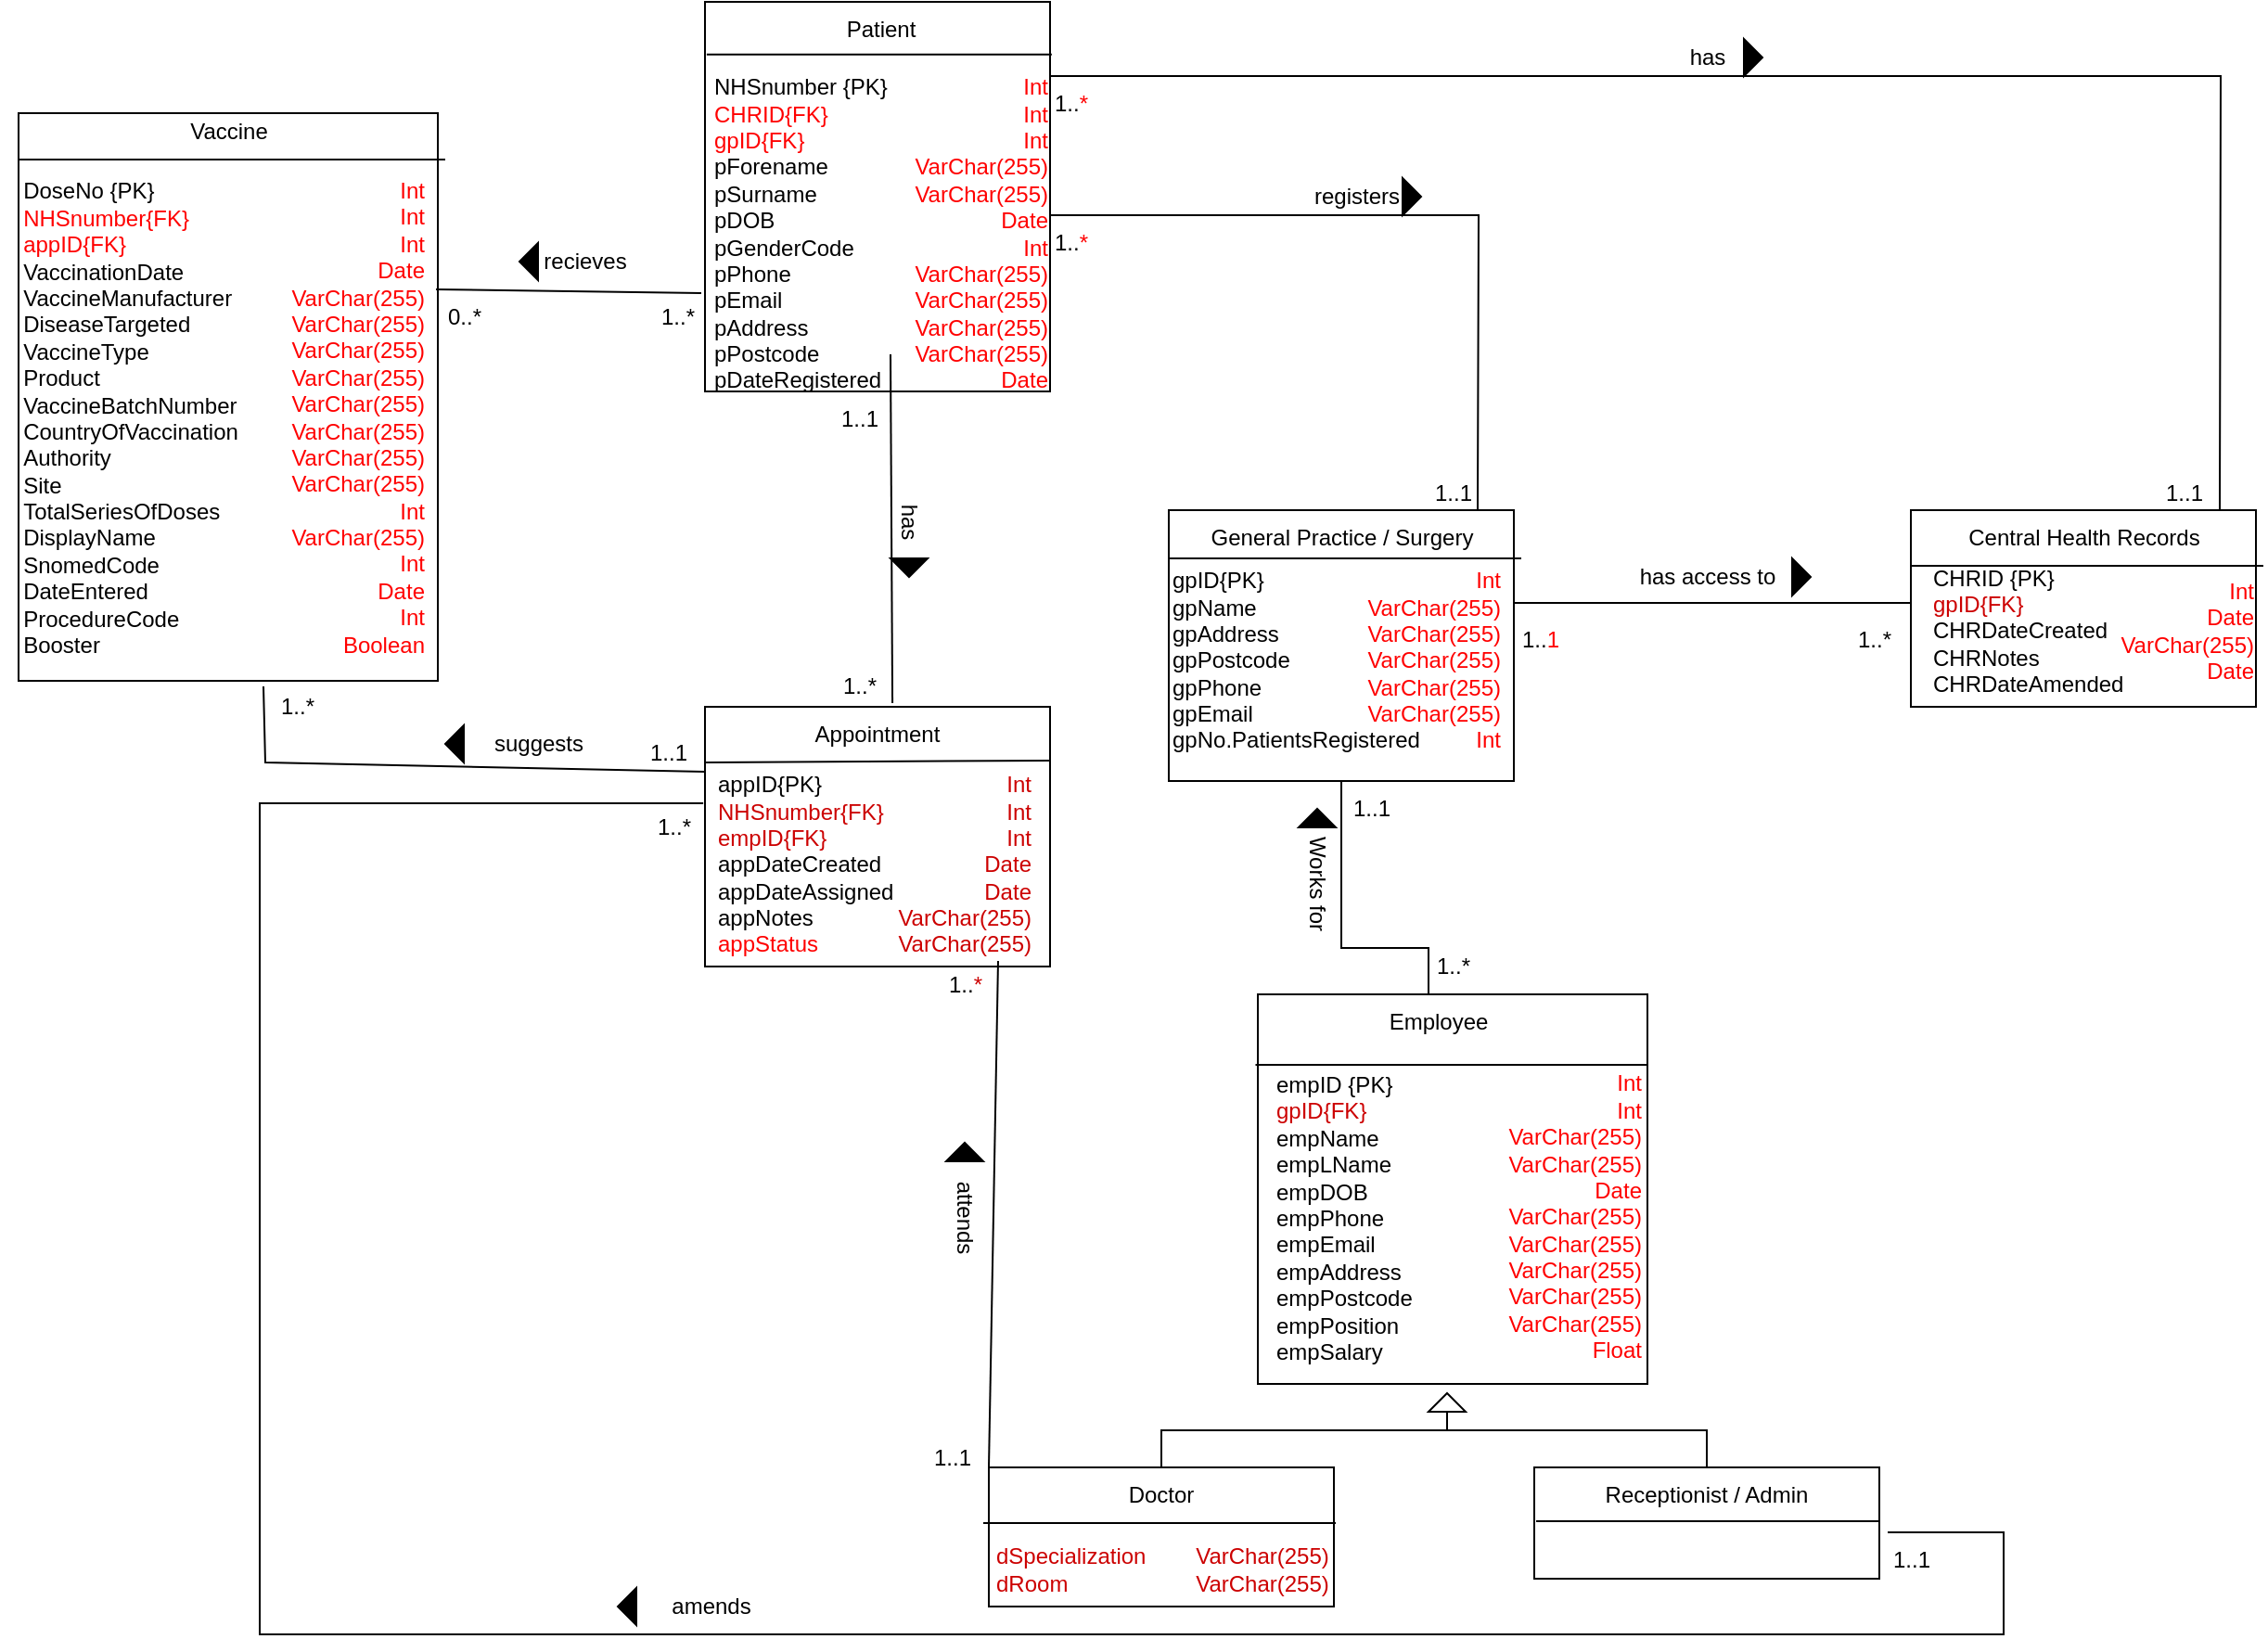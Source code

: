 <mxfile version="20.8.20" type="github">
  <diagram name="Page-1" id="qYfQutPJ-sFfz8ikCnP6">
    <mxGraphModel dx="2261" dy="746" grid="1" gridSize="10" guides="1" tooltips="1" connect="1" arrows="1" fold="1" page="1" pageScale="1" pageWidth="827" pageHeight="1169" math="0" shadow="0">
      <root>
        <mxCell id="0" />
        <mxCell id="1" parent="0" />
        <mxCell id="fiyiwOHagAMcbI06cj-v-1" value="" style="rounded=0;whiteSpace=wrap;html=1;" vertex="1" parent="1">
          <mxGeometry x="390" y="324" width="186" height="146" as="geometry" />
        </mxCell>
        <mxCell id="fiyiwOHagAMcbI06cj-v-2" value="" style="endArrow=none;html=1;rounded=0;" edge="1" parent="1">
          <mxGeometry width="50" height="50" relative="1" as="geometry">
            <mxPoint x="390" y="350" as="sourcePoint" />
            <mxPoint x="580" y="350" as="targetPoint" />
          </mxGeometry>
        </mxCell>
        <mxCell id="fiyiwOHagAMcbI06cj-v-3" value="General Practice / Surgery" style="text;html=1;strokeColor=none;fillColor=none;align=center;verticalAlign=middle;whiteSpace=wrap;rounded=0;" vertex="1" parent="1">
          <mxGeometry x="409.5" y="324" width="147" height="30" as="geometry" />
        </mxCell>
        <mxCell id="fiyiwOHagAMcbI06cj-v-4" value="" style="rounded=0;whiteSpace=wrap;html=1;" vertex="1" parent="1">
          <mxGeometry x="790" y="324" width="186" height="106" as="geometry" />
        </mxCell>
        <mxCell id="fiyiwOHagAMcbI06cj-v-5" value="" style="endArrow=none;html=1;rounded=0;" edge="1" parent="1">
          <mxGeometry width="50" height="50" relative="1" as="geometry">
            <mxPoint x="790" y="354" as="sourcePoint" />
            <mxPoint x="980" y="354" as="targetPoint" />
          </mxGeometry>
        </mxCell>
        <mxCell id="fiyiwOHagAMcbI06cj-v-6" value="Central Health Records" style="text;html=1;strokeColor=none;fillColor=none;align=center;verticalAlign=middle;whiteSpace=wrap;rounded=0;" vertex="1" parent="1">
          <mxGeometry x="809.5" y="324" width="147" height="30" as="geometry" />
        </mxCell>
        <mxCell id="fiyiwOHagAMcbI06cj-v-7" value="" style="rounded=0;whiteSpace=wrap;html=1;" vertex="1" parent="1">
          <mxGeometry x="140" y="50" width="186" height="210" as="geometry" />
        </mxCell>
        <mxCell id="fiyiwOHagAMcbI06cj-v-8" value="" style="endArrow=none;html=1;rounded=0;entryX=1.005;entryY=0.135;entryDx=0;entryDy=0;entryPerimeter=0;exitX=0.005;exitY=0.135;exitDx=0;exitDy=0;exitPerimeter=0;" edge="1" parent="1" source="fiyiwOHagAMcbI06cj-v-7" target="fiyiwOHagAMcbI06cj-v-7">
          <mxGeometry width="50" height="50" relative="1" as="geometry">
            <mxPoint x="140" y="180" as="sourcePoint" />
            <mxPoint x="190" y="130" as="targetPoint" />
          </mxGeometry>
        </mxCell>
        <mxCell id="fiyiwOHagAMcbI06cj-v-9" value="Patient" style="text;html=1;strokeColor=none;fillColor=none;align=center;verticalAlign=middle;whiteSpace=wrap;rounded=0;" vertex="1" parent="1">
          <mxGeometry x="175" y="50" width="120" height="30" as="geometry" />
        </mxCell>
        <mxCell id="fiyiwOHagAMcbI06cj-v-10" value="" style="rounded=0;whiteSpace=wrap;html=1;" vertex="1" parent="1">
          <mxGeometry x="293" y="840" width="186" height="75" as="geometry" />
        </mxCell>
        <mxCell id="fiyiwOHagAMcbI06cj-v-11" value="" style="endArrow=none;html=1;rounded=0;" edge="1" parent="1">
          <mxGeometry width="50" height="50" relative="1" as="geometry">
            <mxPoint x="290" y="870" as="sourcePoint" />
            <mxPoint x="480" y="870" as="targetPoint" />
          </mxGeometry>
        </mxCell>
        <mxCell id="fiyiwOHagAMcbI06cj-v-12" value="Doctor" style="text;html=1;strokeColor=none;fillColor=none;align=center;verticalAlign=middle;whiteSpace=wrap;rounded=0;" vertex="1" parent="1">
          <mxGeometry x="326" y="840" width="120" height="30" as="geometry" />
        </mxCell>
        <mxCell id="fiyiwOHagAMcbI06cj-v-13" value="" style="rounded=0;whiteSpace=wrap;html=1;" vertex="1" parent="1">
          <mxGeometry x="587" y="840" width="186" height="60" as="geometry" />
        </mxCell>
        <mxCell id="fiyiwOHagAMcbI06cj-v-14" value="" style="endArrow=none;html=1;rounded=0;" edge="1" parent="1">
          <mxGeometry width="50" height="50" relative="1" as="geometry">
            <mxPoint x="588" y="869" as="sourcePoint" />
            <mxPoint x="773" y="869" as="targetPoint" />
          </mxGeometry>
        </mxCell>
        <mxCell id="fiyiwOHagAMcbI06cj-v-15" value="Receptionist / Admin" style="text;html=1;strokeColor=none;fillColor=none;align=center;verticalAlign=middle;whiteSpace=wrap;rounded=0;" vertex="1" parent="1">
          <mxGeometry x="620" y="840" width="120" height="30" as="geometry" />
        </mxCell>
        <mxCell id="fiyiwOHagAMcbI06cj-v-16" value="" style="rounded=0;whiteSpace=wrap;html=1;" vertex="1" parent="1">
          <mxGeometry x="140" y="430" width="186" height="140" as="geometry" />
        </mxCell>
        <mxCell id="fiyiwOHagAMcbI06cj-v-17" value="" style="endArrow=none;html=1;rounded=0;entryX=1;entryY=0.207;entryDx=0;entryDy=0;entryPerimeter=0;" edge="1" parent="1" target="fiyiwOHagAMcbI06cj-v-16">
          <mxGeometry width="50" height="50" relative="1" as="geometry">
            <mxPoint x="140" y="460" as="sourcePoint" />
            <mxPoint x="190" y="410" as="targetPoint" />
          </mxGeometry>
        </mxCell>
        <mxCell id="fiyiwOHagAMcbI06cj-v-18" value="Appointment" style="text;html=1;strokeColor=none;fillColor=none;align=center;verticalAlign=middle;whiteSpace=wrap;rounded=0;" vertex="1" parent="1">
          <mxGeometry x="173" y="430" width="120" height="30" as="geometry" />
        </mxCell>
        <mxCell id="fiyiwOHagAMcbI06cj-v-19" value="" style="endArrow=none;html=1;rounded=0;endFill=0;" edge="1" parent="1">
          <mxGeometry width="50" height="50" relative="1" as="geometry">
            <mxPoint x="576" y="374" as="sourcePoint" />
            <mxPoint x="790" y="374" as="targetPoint" />
          </mxGeometry>
        </mxCell>
        <mxCell id="fiyiwOHagAMcbI06cj-v-20" value="has access to" style="text;html=1;align=center;verticalAlign=middle;resizable=0;points=[];autosize=1;strokeColor=none;fillColor=none;" vertex="1" parent="1">
          <mxGeometry x="630" y="345" width="100" height="30" as="geometry" />
        </mxCell>
        <mxCell id="fiyiwOHagAMcbI06cj-v-21" value="1..&lt;font color=&quot;#FF0000&quot;&gt;1&lt;/font&gt;" style="text;html=1;align=center;verticalAlign=middle;resizable=0;points=[];autosize=1;strokeColor=none;fillColor=none;" vertex="1" parent="1">
          <mxGeometry x="570" y="379" width="40" height="30" as="geometry" />
        </mxCell>
        <mxCell id="fiyiwOHagAMcbI06cj-v-22" value="1..*" style="text;html=1;align=center;verticalAlign=middle;resizable=0;points=[];autosize=1;strokeColor=none;fillColor=none;" vertex="1" parent="1">
          <mxGeometry x="750" y="379" width="40" height="30" as="geometry" />
        </mxCell>
        <mxCell id="fiyiwOHagAMcbI06cj-v-23" value="" style="endArrow=none;html=1;rounded=0;entryX=0.567;entryY=-0.067;entryDx=0;entryDy=0;entryPerimeter=0;endFill=0;" edge="1" parent="1" target="fiyiwOHagAMcbI06cj-v-18">
          <mxGeometry width="50" height="50" relative="1" as="geometry">
            <mxPoint x="240" y="240" as="sourcePoint" />
            <mxPoint x="290" y="190" as="targetPoint" />
          </mxGeometry>
        </mxCell>
        <mxCell id="fiyiwOHagAMcbI06cj-v-24" value="1..*" style="text;html=1;align=center;verticalAlign=middle;resizable=0;points=[];autosize=1;strokeColor=none;fillColor=none;" vertex="1" parent="1">
          <mxGeometry x="203" y="404" width="40" height="30" as="geometry" />
        </mxCell>
        <mxCell id="fiyiwOHagAMcbI06cj-v-27" value="Works for" style="text;html=1;align=center;verticalAlign=middle;resizable=0;points=[];autosize=1;strokeColor=none;fillColor=none;rotation=90;" vertex="1" parent="1">
          <mxGeometry x="430" y="510" width="80" height="30" as="geometry" />
        </mxCell>
        <mxCell id="fiyiwOHagAMcbI06cj-v-32" value="1..1" style="text;html=1;align=center;verticalAlign=middle;resizable=0;points=[];autosize=1;strokeColor=none;fillColor=none;" vertex="1" parent="1">
          <mxGeometry x="479" y="470" width="40" height="30" as="geometry" />
        </mxCell>
        <mxCell id="fiyiwOHagAMcbI06cj-v-35" value="" style="endArrow=none;html=1;rounded=0;entryX=-0.005;entryY=0.371;entryDx=0;entryDy=0;endFill=0;exitX=0.2;exitY=0;exitDx=0;exitDy=0;exitPerimeter=0;entryPerimeter=0;" edge="1" parent="1" source="fiyiwOHagAMcbI06cj-v-37" target="fiyiwOHagAMcbI06cj-v-16">
          <mxGeometry width="50" height="50" relative="1" as="geometry">
            <mxPoint x="769" y="827" as="sourcePoint" />
            <mxPoint x="819" y="777" as="targetPoint" />
            <Array as="points">
              <mxPoint x="840" y="875" />
              <mxPoint x="840" y="930" />
              <mxPoint x="-100" y="930" />
              <mxPoint x="-100" y="482" />
            </Array>
          </mxGeometry>
        </mxCell>
        <mxCell id="fiyiwOHagAMcbI06cj-v-36" value="1..*" style="text;html=1;align=center;verticalAlign=middle;resizable=0;points=[];autosize=1;strokeColor=none;fillColor=none;" vertex="1" parent="1">
          <mxGeometry x="103" y="480" width="40" height="30" as="geometry" />
        </mxCell>
        <mxCell id="fiyiwOHagAMcbI06cj-v-37" value="1..1" style="text;html=1;align=center;verticalAlign=middle;resizable=0;points=[];autosize=1;strokeColor=none;fillColor=none;" vertex="1" parent="1">
          <mxGeometry x="769.5" y="875" width="40" height="30" as="geometry" />
        </mxCell>
        <mxCell id="fiyiwOHagAMcbI06cj-v-38" value="amends" style="text;html=1;align=center;verticalAlign=middle;resizable=0;points=[];autosize=1;strokeColor=none;fillColor=none;" vertex="1" parent="1">
          <mxGeometry x="108" y="900" width="70" height="30" as="geometry" />
        </mxCell>
        <mxCell id="fiyiwOHagAMcbI06cj-v-39" value="" style="endArrow=none;html=1;rounded=0;exitX=0;exitY=0;exitDx=0;exitDy=0;entryX=0.95;entryY=0.067;entryDx=0;entryDy=0;entryPerimeter=0;endFill=0;" edge="1" parent="1" source="fiyiwOHagAMcbI06cj-v-10" target="fiyiwOHagAMcbI06cj-v-41">
          <mxGeometry width="50" height="50" relative="1" as="geometry">
            <mxPoint x="310" y="630" as="sourcePoint" />
            <mxPoint x="360" y="580" as="targetPoint" />
          </mxGeometry>
        </mxCell>
        <mxCell id="fiyiwOHagAMcbI06cj-v-40" value="attends" style="text;html=1;align=center;verticalAlign=middle;resizable=0;points=[];autosize=1;strokeColor=none;fillColor=none;rotation=90;" vertex="1" parent="1">
          <mxGeometry x="250" y="690" width="60" height="30" as="geometry" />
        </mxCell>
        <mxCell id="fiyiwOHagAMcbI06cj-v-41" value="1..&lt;font color=&quot;#CC0000&quot;&gt;*&lt;/font&gt;" style="text;html=1;align=center;verticalAlign=middle;resizable=0;points=[];autosize=1;strokeColor=none;fillColor=none;" vertex="1" parent="1">
          <mxGeometry x="260" y="565" width="40" height="30" as="geometry" />
        </mxCell>
        <mxCell id="fiyiwOHagAMcbI06cj-v-42" value="1..1" style="text;html=1;align=center;verticalAlign=middle;resizable=0;points=[];autosize=1;strokeColor=none;fillColor=none;" vertex="1" parent="1">
          <mxGeometry x="253" y="820" width="40" height="30" as="geometry" />
        </mxCell>
        <mxCell id="fiyiwOHagAMcbI06cj-v-43" value="" style="triangle;whiteSpace=wrap;html=1;rotation=-90;fillColor=#000000;" vertex="1" parent="1">
          <mxGeometry x="275" y="660" width="10" height="20" as="geometry" />
        </mxCell>
        <mxCell id="fiyiwOHagAMcbI06cj-v-44" value="" style="triangle;whiteSpace=wrap;html=1;rotation=-180;fillColor=#000000;" vertex="1" parent="1">
          <mxGeometry x="93" y="905" width="10" height="20" as="geometry" />
        </mxCell>
        <mxCell id="fiyiwOHagAMcbI06cj-v-45" value="" style="triangle;whiteSpace=wrap;html=1;rotation=-90;fillColor=#000000;" vertex="1" parent="1">
          <mxGeometry x="465" y="480" width="10" height="20" as="geometry" />
        </mxCell>
        <mxCell id="fiyiwOHagAMcbI06cj-v-47" value="" style="triangle;whiteSpace=wrap;html=1;rotation=0;fillColor=#000000;" vertex="1" parent="1">
          <mxGeometry x="726" y="350" width="10" height="20" as="geometry" />
        </mxCell>
        <mxCell id="fiyiwOHagAMcbI06cj-v-48" value="1..&lt;font color=&quot;#FF0000&quot;&gt;*&lt;/font&gt;" style="text;html=1;align=center;verticalAlign=middle;resizable=0;points=[];autosize=1;strokeColor=none;fillColor=none;" vertex="1" parent="1">
          <mxGeometry x="316.5" y="90" width="40" height="30" as="geometry" />
        </mxCell>
        <mxCell id="fiyiwOHagAMcbI06cj-v-49" value="1..1" style="text;html=1;align=center;verticalAlign=middle;resizable=0;points=[];autosize=1;strokeColor=none;fillColor=none;" vertex="1" parent="1">
          <mxGeometry x="916.5" y="300" width="40" height="30" as="geometry" />
        </mxCell>
        <mxCell id="fiyiwOHagAMcbI06cj-v-50" value="&lt;div&gt;NHSnumber {PK}&lt;/div&gt;&lt;div&gt;&lt;font color=&quot;#FF0000&quot;&gt;CHRID{FK}&lt;/font&gt;&lt;/div&gt;&lt;div&gt;&lt;font color=&quot;#FF0000&quot;&gt;gpID{FK}&lt;/font&gt;&lt;br&gt;&lt;/div&gt;&lt;div&gt;pForename&lt;/div&gt;&lt;div&gt;pSurname&lt;/div&gt;&lt;div&gt;pDOB&lt;br&gt;&lt;/div&gt;&lt;div&gt;pGenderCode&lt;br style=&quot;border-color: var(--border-color);&quot;&gt;&lt;/div&gt;&lt;div&gt;pPhone&lt;br&gt;pEmail&lt;br&gt;pAddress&lt;/div&gt;&lt;div&gt;pPostcode&lt;/div&gt;&lt;div&gt;pDateRegistered&lt;br&gt;&lt;/div&gt;" style="text;html=1;strokeColor=none;fillColor=none;align=left;verticalAlign=middle;whiteSpace=wrap;rounded=0;" vertex="1" parent="1">
          <mxGeometry x="143" y="140" width="100" height="70" as="geometry" />
        </mxCell>
        <mxCell id="fiyiwOHagAMcbI06cj-v-51" value="&lt;div&gt;CHRID {PK}&lt;/div&gt;&lt;div&gt;&lt;font color=&quot;#CC0000&quot;&gt;gpID{FK}&lt;/font&gt;&lt;br&gt;&lt;/div&gt;&lt;div&gt;CHRDateCreated&lt;/div&gt;CHRNotes&lt;br&gt;CHRDateAmended" style="text;html=1;align=left;verticalAlign=middle;resizable=0;points=[];autosize=1;strokeColor=none;fillColor=none;" vertex="1" parent="1">
          <mxGeometry x="800" y="344" width="130" height="90" as="geometry" />
        </mxCell>
        <mxCell id="fiyiwOHagAMcbI06cj-v-54" value="&lt;div align=&quot;left&quot;&gt;appID{PK}&lt;/div&gt;&lt;div align=&quot;left&quot;&gt;&lt;font color=&quot;#CC0000&quot;&gt;NHSnumber{FK}&lt;br&gt;&lt;/font&gt;&lt;/div&gt;&lt;div align=&quot;left&quot;&gt;&lt;font color=&quot;#CC0000&quot;&gt;empID{FK}&lt;/font&gt;&lt;br&gt;&lt;/div&gt;&lt;div align=&quot;left&quot;&gt;appDateCreated&lt;br&gt;appDateAssigned&lt;/div&gt;&lt;div align=&quot;left&quot;&gt;appNotes&lt;/div&gt;&lt;div align=&quot;left&quot;&gt;&lt;font color=&quot;#FF0000&quot;&gt;appStatus&lt;/font&gt;&lt;br&gt;&lt;/div&gt;" style="text;html=1;align=left;verticalAlign=middle;resizable=0;points=[];autosize=1;strokeColor=none;fillColor=none;" vertex="1" parent="1">
          <mxGeometry x="145" y="460" width="120" height="110" as="geometry" />
        </mxCell>
        <mxCell id="fiyiwOHagAMcbI06cj-v-55" value="&lt;div&gt;gpID{PK}&lt;/div&gt;&lt;div&gt;gpName&lt;/div&gt;&lt;div&gt;gpAddress&lt;/div&gt;&lt;div&gt;gpPostcode&lt;/div&gt;&lt;div&gt;gpPhone&lt;/div&gt;&lt;div&gt;gpEmail&lt;/div&gt;&lt;div&gt;gpNo.PatientsRegistered&lt;br&gt;&lt;/div&gt;" style="text;html=1;align=left;verticalAlign=middle;resizable=0;points=[];autosize=1;strokeColor=none;fillColor=none;" vertex="1" parent="1">
          <mxGeometry x="390" y="350" width="160" height="110" as="geometry" />
        </mxCell>
        <mxCell id="fiyiwOHagAMcbI06cj-v-56" value="1..1" style="text;html=1;align=center;verticalAlign=middle;resizable=0;points=[];autosize=1;strokeColor=none;fillColor=none;" vertex="1" parent="1">
          <mxGeometry x="203" y="260" width="40" height="30" as="geometry" />
        </mxCell>
        <mxCell id="fiyiwOHagAMcbI06cj-v-57" value="has" style="text;html=1;align=center;verticalAlign=middle;resizable=0;points=[];autosize=1;strokeColor=none;fillColor=none;rotation=90;" vertex="1" parent="1">
          <mxGeometry x="230" y="315" width="40" height="30" as="geometry" />
        </mxCell>
        <mxCell id="fiyiwOHagAMcbI06cj-v-58" value="&lt;br&gt;" style="text;html=1;align=center;verticalAlign=middle;resizable=0;points=[];autosize=1;strokeColor=none;fillColor=none;" vertex="1" parent="1">
          <mxGeometry x="163" y="250" width="20" height="30" as="geometry" />
        </mxCell>
        <mxCell id="fiyiwOHagAMcbI06cj-v-59" value="" style="triangle;whiteSpace=wrap;html=1;rotation=90;fillColor=#000000;" vertex="1" parent="1">
          <mxGeometry x="245" y="345" width="10" height="20" as="geometry" />
        </mxCell>
        <mxCell id="fiyiwOHagAMcbI06cj-v-60" value="registers" style="text;html=1;align=center;verticalAlign=middle;resizable=0;points=[];autosize=1;strokeColor=none;fillColor=none;" vertex="1" parent="1">
          <mxGeometry x="456" y="140" width="70" height="30" as="geometry" />
        </mxCell>
        <mxCell id="fiyiwOHagAMcbI06cj-v-61" value="" style="triangle;whiteSpace=wrap;html=1;rotation=0;fillColor=#000000;" vertex="1" parent="1">
          <mxGeometry x="516" y="145" width="10" height="20" as="geometry" />
        </mxCell>
        <mxCell id="fiyiwOHagAMcbI06cj-v-62" value="1..&lt;font color=&quot;#FF0000&quot;&gt;*&lt;/font&gt;" style="text;html=1;align=center;verticalAlign=middle;resizable=0;points=[];autosize=1;strokeColor=none;fillColor=none;" vertex="1" parent="1">
          <mxGeometry x="316.5" y="165" width="40" height="30" as="geometry" />
        </mxCell>
        <mxCell id="fiyiwOHagAMcbI06cj-v-63" value="1..1" style="text;html=1;align=center;verticalAlign=middle;resizable=0;points=[];autosize=1;strokeColor=none;fillColor=none;" vertex="1" parent="1">
          <mxGeometry x="523" y="300" width="40" height="30" as="geometry" />
        </mxCell>
        <mxCell id="fiyiwOHagAMcbI06cj-v-64" value="" style="endArrow=none;html=1;rounded=0;entryX=1;entryY=0;entryDx=0;entryDy=0;" edge="1" parent="1" target="fiyiwOHagAMcbI06cj-v-3">
          <mxGeometry width="50" height="50" relative="1" as="geometry">
            <mxPoint x="326" y="165" as="sourcePoint" />
            <mxPoint x="376" y="115" as="targetPoint" />
            <Array as="points">
              <mxPoint x="557" y="165" />
            </Array>
          </mxGeometry>
        </mxCell>
        <mxCell id="fiyiwOHagAMcbI06cj-v-65" value="" style="endArrow=none;html=1;rounded=0;entryX=1;entryY=0;entryDx=0;entryDy=0;" edge="1" parent="1" target="fiyiwOHagAMcbI06cj-v-6">
          <mxGeometry width="50" height="50" relative="1" as="geometry">
            <mxPoint x="326" y="90" as="sourcePoint" />
            <mxPoint x="376" y="50" as="targetPoint" />
            <Array as="points">
              <mxPoint x="957" y="90" />
            </Array>
          </mxGeometry>
        </mxCell>
        <mxCell id="fiyiwOHagAMcbI06cj-v-66" value="has" style="text;html=1;align=center;verticalAlign=middle;resizable=0;points=[];autosize=1;strokeColor=none;fillColor=none;" vertex="1" parent="1">
          <mxGeometry x="660" y="65" width="40" height="30" as="geometry" />
        </mxCell>
        <mxCell id="fiyiwOHagAMcbI06cj-v-67" value="" style="triangle;whiteSpace=wrap;html=1;rotation=0;fillColor=#000000;" vertex="1" parent="1">
          <mxGeometry x="700" y="70" width="10" height="20" as="geometry" />
        </mxCell>
        <mxCell id="fiyiwOHagAMcbI06cj-v-68" value="" style="rounded=0;whiteSpace=wrap;html=1;" vertex="1" parent="1">
          <mxGeometry x="-230" y="110" width="226" height="306" as="geometry" />
        </mxCell>
        <mxCell id="fiyiwOHagAMcbI06cj-v-69" value="" style="endArrow=none;html=1;rounded=0;" edge="1" parent="1">
          <mxGeometry width="50" height="50" relative="1" as="geometry">
            <mxPoint x="-230" y="135" as="sourcePoint" />
            <mxPoint y="135" as="targetPoint" />
          </mxGeometry>
        </mxCell>
        <mxCell id="fiyiwOHagAMcbI06cj-v-70" value="Vaccine" style="text;html=1;strokeColor=none;fillColor=none;align=center;verticalAlign=middle;whiteSpace=wrap;rounded=0;" vertex="1" parent="1">
          <mxGeometry x="-190.5" y="105" width="147" height="30" as="geometry" />
        </mxCell>
        <mxCell id="fiyiwOHagAMcbI06cj-v-71" value="&lt;div&gt;&lt;span style=&quot;background-color: initial;&quot;&gt;&lt;br&gt;&lt;/span&gt;&lt;/div&gt;&lt;div align=&quot;left&quot;&gt;&lt;span style=&quot;background-color: initial;&quot;&gt;&lt;br&gt;&lt;/span&gt;&lt;/div&gt;&lt;div align=&quot;left&quot;&gt;&lt;span style=&quot;background-color: initial;&quot;&gt;DoseNo {PK}&amp;nbsp;&amp;nbsp;&amp;nbsp;&amp;nbsp; &lt;br&gt;&lt;/span&gt;&lt;/div&gt;&lt;div align=&quot;left&quot;&gt;&lt;font color=&quot;#FF0000&quot;&gt;&lt;span style=&quot;background-color: initial;&quot;&gt;NHSnumber{FK}&lt;/span&gt;&lt;/font&gt;&lt;/div&gt;&lt;div align=&quot;left&quot;&gt;&lt;span style=&quot;background-color: initial;&quot;&gt;&lt;font color=&quot;#FF0000&quot;&gt;appID{FK}&lt;/font&gt;&lt;br&gt;&lt;/span&gt;&lt;/div&gt;&lt;div align=&quot;left&quot;&gt;&lt;span style=&quot;background-color: initial;&quot;&gt;VaccinationDate&lt;/span&gt;&lt;br&gt;&lt;/div&gt;&lt;div align=&quot;left&quot;&gt;&lt;span style=&quot;background-color: initial;&quot;&gt;VaccineManufacturer&lt;/span&gt;&lt;/div&gt;&lt;div align=&quot;left&quot;&gt;&lt;span style=&quot;background-color: initial;&quot;&gt;DiseaseTargeted&lt;/span&gt;&lt;/div&gt;&lt;div align=&quot;left&quot;&gt;&lt;span style=&quot;background-color: initial;&quot;&gt;VaccineType&lt;/span&gt;&lt;/div&gt;&lt;div align=&quot;left&quot;&gt;&lt;span style=&quot;background-color: initial;&quot;&gt;Product&amp;nbsp;&lt;/span&gt;&lt;/div&gt;&lt;div align=&quot;left&quot;&gt;&lt;span style=&quot;background-color: initial;&quot;&gt;VaccineBatchNumber&lt;/span&gt;&lt;/div&gt;&lt;div align=&quot;left&quot;&gt;&lt;span style=&quot;background-color: initial;&quot;&gt;CountryOfVaccination&lt;/span&gt;&lt;/div&gt;&lt;div align=&quot;left&quot;&gt;&lt;span style=&quot;background-color: initial;&quot;&gt;Authority&lt;/span&gt;&lt;/div&gt;&lt;div align=&quot;left&quot;&gt;&lt;span style=&quot;background-color: initial;&quot;&gt;Site&lt;/span&gt;&lt;/div&gt;&lt;div align=&quot;left&quot;&gt;&lt;span style=&quot;background-color: initial;&quot;&gt;TotalSeriesOfDoses&lt;/span&gt;&lt;/div&gt;&lt;div align=&quot;left&quot;&gt;&lt;span style=&quot;background-color: initial;&quot;&gt;DisplayName&lt;/span&gt;&lt;/div&gt;&lt;div align=&quot;left&quot;&gt;&lt;span style=&quot;background-color: initial;&quot;&gt;SnomedCode&lt;/span&gt;&lt;/div&gt;&lt;div align=&quot;left&quot;&gt;&lt;span style=&quot;background-color: initial;&quot;&gt;DateEntered&lt;/span&gt;&lt;/div&gt;&lt;div align=&quot;left&quot;&gt;&lt;span style=&quot;background-color: initial;&quot;&gt;ProcedureCode&lt;/span&gt;&lt;/div&gt;&lt;div align=&quot;left&quot;&gt;&lt;span style=&quot;background-color: initial;&quot;&gt;Booster&lt;/span&gt;&lt;/div&gt;" style="text;html=1;align=center;verticalAlign=middle;resizable=0;points=[];autosize=1;strokeColor=none;fillColor=none;" vertex="1" parent="1">
          <mxGeometry x="-240" y="110" width="140" height="300" as="geometry" />
        </mxCell>
        <mxCell id="fiyiwOHagAMcbI06cj-v-72" value="" style="endArrow=none;html=1;rounded=0;exitX=0.05;exitY=0.133;exitDx=0;exitDy=0;entryX=0;entryY=0.25;entryDx=0;entryDy=0;exitPerimeter=0;" edge="1" parent="1" source="fiyiwOHagAMcbI06cj-v-73" target="fiyiwOHagAMcbI06cj-v-16">
          <mxGeometry width="50" height="50" relative="1" as="geometry">
            <mxPoint x="20" y="250" as="sourcePoint" />
            <mxPoint x="70" y="200" as="targetPoint" />
            <Array as="points">
              <mxPoint x="-97" y="460" />
            </Array>
          </mxGeometry>
        </mxCell>
        <mxCell id="fiyiwOHagAMcbI06cj-v-73" value="1..*" style="text;html=1;align=center;verticalAlign=middle;resizable=0;points=[];autosize=1;strokeColor=none;fillColor=none;" vertex="1" parent="1">
          <mxGeometry x="-100" y="415" width="40" height="30" as="geometry" />
        </mxCell>
        <mxCell id="fiyiwOHagAMcbI06cj-v-74" value="1..1" style="text;html=1;align=center;verticalAlign=middle;resizable=0;points=[];autosize=1;strokeColor=none;fillColor=none;" vertex="1" parent="1">
          <mxGeometry x="100" y="440" width="40" height="30" as="geometry" />
        </mxCell>
        <mxCell id="fiyiwOHagAMcbI06cj-v-75" value="suggests" style="text;html=1;align=center;verticalAlign=middle;resizable=0;points=[];autosize=1;strokeColor=none;fillColor=none;" vertex="1" parent="1">
          <mxGeometry x="10" y="435" width="80" height="30" as="geometry" />
        </mxCell>
        <mxCell id="fiyiwOHagAMcbI06cj-v-76" value="" style="triangle;whiteSpace=wrap;html=1;rotation=-180;fillColor=#000000;" vertex="1" parent="1">
          <mxGeometry y="440" width="10" height="20" as="geometry" />
        </mxCell>
        <mxCell id="fiyiwOHagAMcbI06cj-v-77" value="" style="endArrow=none;html=1;rounded=0;entryX=0.825;entryY=0.067;entryDx=0;entryDy=0;entryPerimeter=0;" edge="1" parent="1" target="fiyiwOHagAMcbI06cj-v-81">
          <mxGeometry width="50" height="50" relative="1" as="geometry">
            <mxPoint x="-5" y="205" as="sourcePoint" />
            <mxPoint x="140" y="210" as="targetPoint" />
          </mxGeometry>
        </mxCell>
        <mxCell id="fiyiwOHagAMcbI06cj-v-78" value="recieves" style="text;html=1;align=center;verticalAlign=middle;resizable=0;points=[];autosize=1;strokeColor=none;fillColor=none;" vertex="1" parent="1">
          <mxGeometry x="40" y="175" width="70" height="30" as="geometry" />
        </mxCell>
        <mxCell id="fiyiwOHagAMcbI06cj-v-79" value="" style="triangle;whiteSpace=wrap;html=1;rotation=-180;fillColor=#000000;" vertex="1" parent="1">
          <mxGeometry x="40" y="180" width="10" height="20" as="geometry" />
        </mxCell>
        <mxCell id="fiyiwOHagAMcbI06cj-v-80" value="0..*" style="text;html=1;align=center;verticalAlign=middle;resizable=0;points=[];autosize=1;strokeColor=none;fillColor=none;" vertex="1" parent="1">
          <mxGeometry x="-10" y="205" width="40" height="30" as="geometry" />
        </mxCell>
        <mxCell id="fiyiwOHagAMcbI06cj-v-81" value="1..*" style="text;html=1;align=center;verticalAlign=middle;resizable=0;points=[];autosize=1;strokeColor=none;fillColor=none;" vertex="1" parent="1">
          <mxGeometry x="105" y="205" width="40" height="30" as="geometry" />
        </mxCell>
        <mxCell id="fiyiwOHagAMcbI06cj-v-82" value="&lt;div align=&quot;right&quot;&gt;&lt;font color=&quot;#FF0000&quot;&gt;Int&lt;/font&gt;&lt;/div&gt;&lt;div align=&quot;right&quot;&gt;&lt;font color=&quot;#FF0000&quot;&gt;Int&lt;/font&gt;&lt;/div&gt;&lt;div align=&quot;right&quot;&gt;&lt;font color=&quot;#FF0000&quot;&gt;Int&lt;/font&gt;&lt;/div&gt;&lt;div align=&quot;right&quot;&gt;&lt;font color=&quot;#FF0000&quot;&gt;Date&lt;/font&gt;&lt;/div&gt;&lt;div align=&quot;right&quot;&gt;&lt;font color=&quot;#FF0000&quot;&gt;VarChar(255)&lt;/font&gt;&lt;/div&gt;&lt;div align=&quot;right&quot;&gt;&lt;font color=&quot;#FF0000&quot;&gt;VarChar(255)&lt;/font&gt;&lt;/div&gt;&lt;div align=&quot;right&quot;&gt;&lt;font color=&quot;#FF0000&quot;&gt;VarChar(255)&lt;/font&gt;&lt;/div&gt;&lt;div align=&quot;right&quot;&gt;&lt;font color=&quot;#FF0000&quot;&gt;VarChar(255)&lt;/font&gt;&lt;/div&gt;&lt;div align=&quot;right&quot;&gt;&lt;font color=&quot;#FF0000&quot;&gt;VarChar(255)&lt;/font&gt;&lt;/div&gt;&lt;div align=&quot;right&quot;&gt;&lt;font color=&quot;#FF0000&quot;&gt;VarChar(255)&lt;/font&gt;&lt;/div&gt;&lt;div align=&quot;right&quot;&gt;&lt;font color=&quot;#FF0000&quot;&gt;VarChar(255)&lt;/font&gt;&lt;/div&gt;&lt;div align=&quot;right&quot;&gt;&lt;font color=&quot;#FF0000&quot;&gt;VarChar(255)&lt;/font&gt;&lt;/div&gt;&lt;div align=&quot;right&quot;&gt;&lt;font color=&quot;#FF0000&quot;&gt;Int&lt;/font&gt;&lt;/div&gt;&lt;div align=&quot;right&quot;&gt;&lt;font color=&quot;#FF0000&quot;&gt;VarChar(255)&lt;/font&gt;&lt;/div&gt;&lt;div align=&quot;right&quot;&gt;&lt;font color=&quot;#FF0000&quot;&gt;Int&lt;/font&gt;&lt;/div&gt;&lt;div align=&quot;right&quot;&gt;&lt;font color=&quot;#FF0000&quot;&gt;Date&lt;/font&gt;&lt;/div&gt;&lt;div align=&quot;right&quot;&gt;&lt;font color=&quot;#FF0000&quot;&gt;Int&lt;/font&gt;&lt;/div&gt;&lt;div align=&quot;right&quot;&gt;&lt;font color=&quot;#FF0000&quot;&gt;Boolean&lt;br&gt;&lt;/font&gt;&lt;/div&gt;" style="text;html=1;align=right;verticalAlign=middle;resizable=0;points=[];autosize=1;strokeColor=none;fillColor=none;" vertex="1" parent="1">
          <mxGeometry x="-110" y="139" width="100" height="270" as="geometry" />
        </mxCell>
        <mxCell id="fiyiwOHagAMcbI06cj-v-84" value="&lt;div&gt;&lt;font color=&quot;#FF0000&quot;&gt;Int&lt;/font&gt;&lt;/div&gt;&lt;div&gt;&lt;font color=&quot;#FF0000&quot;&gt;Int&lt;/font&gt;&lt;/div&gt;&lt;div&gt;&lt;font color=&quot;#FF0000&quot;&gt;Int&lt;br&gt;&lt;/font&gt;&lt;/div&gt;&lt;div&gt;&lt;font color=&quot;#FF0000&quot;&gt;VarChar(255)&lt;/font&gt;&lt;/div&gt;&lt;div&gt;&lt;font color=&quot;#FF0000&quot;&gt;VarChar(255)&lt;/font&gt;&lt;/div&gt;&lt;div&gt;&lt;font color=&quot;#FF0000&quot;&gt;Date&lt;/font&gt;&lt;/div&gt;&lt;div&gt;&lt;font color=&quot;#FF0000&quot;&gt;Int&lt;/font&gt;&lt;/div&gt;&lt;div&gt;&lt;font color=&quot;#FF0000&quot;&gt;VarChar(255)&lt;/font&gt;&lt;/div&gt;&lt;div&gt;&lt;font color=&quot;#FF0000&quot;&gt;VarChar(255)&lt;/font&gt;&lt;/div&gt;&lt;div&gt;&lt;font color=&quot;#FF0000&quot;&gt;VarChar(255)&lt;/font&gt;&lt;/div&gt;&lt;div&gt;&lt;font color=&quot;#FF0000&quot;&gt;VarChar(255)&lt;/font&gt;&lt;/div&gt;&lt;div&gt;&lt;font color=&quot;#FF0000&quot;&gt;Date&lt;br&gt;&lt;/font&gt;&lt;/div&gt;" style="text;html=1;align=right;verticalAlign=middle;resizable=0;points=[];autosize=1;strokeColor=none;fillColor=none;" vertex="1" parent="1">
          <mxGeometry x="226" y="80" width="100" height="190" as="geometry" />
        </mxCell>
        <mxCell id="fiyiwOHagAMcbI06cj-v-85" value="&lt;div align=&quot;right&quot;&gt;&lt;font color=&quot;#FF0000&quot;&gt;Int&lt;/font&gt;&lt;/div&gt;&lt;div align=&quot;right&quot;&gt;&lt;font color=&quot;#FF0000&quot;&gt;Date&lt;/font&gt;&lt;/div&gt;&lt;div align=&quot;right&quot;&gt;&lt;font color=&quot;#FF0000&quot;&gt;VarChar(255)&lt;/font&gt;&lt;/div&gt;&lt;div align=&quot;right&quot;&gt;&lt;font color=&quot;#FF0000&quot;&gt;Date&lt;br&gt;&lt;/font&gt;&lt;/div&gt;" style="text;html=1;align=right;verticalAlign=middle;resizable=0;points=[];autosize=1;strokeColor=none;fillColor=none;" vertex="1" parent="1">
          <mxGeometry x="876" y="354" width="100" height="70" as="geometry" />
        </mxCell>
        <mxCell id="fiyiwOHagAMcbI06cj-v-86" value="&lt;div align=&quot;right&quot;&gt;&lt;font color=&quot;#FF0000&quot;&gt;Int&lt;/font&gt;&lt;/div&gt;&lt;div align=&quot;right&quot;&gt;&lt;font color=&quot;#FF0000&quot;&gt;VarChar(255)&lt;/font&gt;&lt;/div&gt;&lt;div align=&quot;right&quot;&gt;&lt;font color=&quot;#FF0000&quot;&gt;VarChar(255)&lt;/font&gt;&lt;/div&gt;&lt;div align=&quot;right&quot;&gt;&lt;font color=&quot;#FF0000&quot;&gt;VarChar(255)&lt;/font&gt;&lt;/div&gt;&lt;div align=&quot;right&quot;&gt;&lt;font color=&quot;#FF0000&quot;&gt;VarChar(255)&lt;/font&gt;&lt;/div&gt;&lt;div align=&quot;right&quot;&gt;&lt;font color=&quot;#FF0000&quot;&gt;VarChar(255)&lt;/font&gt;&lt;/div&gt;&lt;div align=&quot;right&quot;&gt;&lt;font color=&quot;#FF0000&quot;&gt;Int&lt;br&gt;&lt;/font&gt;&lt;/div&gt;" style="text;html=1;align=right;verticalAlign=middle;resizable=0;points=[];autosize=1;strokeColor=none;fillColor=none;" vertex="1" parent="1">
          <mxGeometry x="470" y="350" width="100" height="110" as="geometry" />
        </mxCell>
        <mxCell id="fiyiwOHagAMcbI06cj-v-87" value="" style="endArrow=none;html=1;rounded=0;entryX=0.5;entryY=1;entryDx=0;entryDy=0;" edge="1" parent="1" target="fiyiwOHagAMcbI06cj-v-1">
          <mxGeometry width="50" height="50" relative="1" as="geometry">
            <mxPoint x="530" y="640" as="sourcePoint" />
            <mxPoint x="560" y="660" as="targetPoint" />
            <Array as="points">
              <mxPoint x="530" y="560" />
              <mxPoint x="483" y="560" />
            </Array>
          </mxGeometry>
        </mxCell>
        <mxCell id="fiyiwOHagAMcbI06cj-v-88" value="" style="whiteSpace=wrap;html=1;aspect=fixed;verticalAlign=bottom;" vertex="1" parent="1">
          <mxGeometry x="438" y="585" width="210" height="210" as="geometry" />
        </mxCell>
        <mxCell id="fiyiwOHagAMcbI06cj-v-89" value="Employee" style="text;html=1;align=center;verticalAlign=middle;resizable=0;points=[];autosize=1;strokeColor=none;fillColor=none;" vertex="1" parent="1">
          <mxGeometry x="495" y="585" width="80" height="30" as="geometry" />
        </mxCell>
        <mxCell id="fiyiwOHagAMcbI06cj-v-90" value="" style="endArrow=none;html=1;rounded=0;exitX=-0.006;exitY=0.181;exitDx=0;exitDy=0;exitPerimeter=0;entryX=1;entryY=0.181;entryDx=0;entryDy=0;entryPerimeter=0;" edge="1" parent="1" source="fiyiwOHagAMcbI06cj-v-88" target="fiyiwOHagAMcbI06cj-v-88">
          <mxGeometry width="50" height="50" relative="1" as="geometry">
            <mxPoint x="510" y="710" as="sourcePoint" />
            <mxPoint x="560" y="660" as="targetPoint" />
          </mxGeometry>
        </mxCell>
        <mxCell id="fiyiwOHagAMcbI06cj-v-52" value="&lt;div align=&quot;left&quot;&gt;empID {PK}&lt;/div&gt;&lt;div align=&quot;left&quot;&gt;&lt;font color=&quot;#CC0000&quot;&gt;gpID{FK}&lt;/font&gt;&lt;br&gt;&lt;/div&gt;&lt;div align=&quot;left&quot;&gt;empName&lt;/div&gt;&lt;div align=&quot;left&quot;&gt;empLName&lt;/div&gt;&lt;div align=&quot;left&quot;&gt;empDOB&lt;/div&gt;&lt;div align=&quot;left&quot;&gt;empPhone&lt;/div&gt;&lt;div align=&quot;left&quot;&gt;empEmail&lt;/div&gt;&lt;div align=&quot;left&quot;&gt;empAddress&lt;/div&gt;&lt;div align=&quot;left&quot;&gt;empPostcode&lt;/div&gt;&lt;div align=&quot;left&quot;&gt;empPosition&lt;br&gt;empSalary&lt;br&gt;&lt;/div&gt;" style="text;html=1;align=left;verticalAlign=top;resizable=0;points=[];autosize=1;strokeColor=none;fillColor=none;" vertex="1" parent="1">
          <mxGeometry x="446" y="620" width="100" height="170" as="geometry" />
        </mxCell>
        <mxCell id="fiyiwOHagAMcbI06cj-v-91" value="&lt;div align=&quot;left&quot;&gt;&lt;font color=&quot;#CC0000&quot;&gt;dSpecialization&lt;/font&gt;&lt;/div&gt;&lt;div align=&quot;left&quot;&gt;&lt;font color=&quot;#CC0000&quot;&gt;dRoom&lt;br&gt;&lt;/font&gt;&lt;/div&gt;" style="text;html=1;align=left;verticalAlign=middle;resizable=0;points=[];autosize=1;strokeColor=none;fillColor=none;" vertex="1" parent="1">
          <mxGeometry x="295" y="875" width="110" height="40" as="geometry" />
        </mxCell>
        <mxCell id="fiyiwOHagAMcbI06cj-v-92" value="&lt;div align=&quot;right&quot;&gt;&lt;font color=&quot;#FF0000&quot;&gt;Int&lt;/font&gt;&lt;/div&gt;&lt;div align=&quot;right&quot;&gt;&lt;font color=&quot;#FF0000&quot;&gt;Int&lt;/font&gt;&lt;/div&gt;&lt;div align=&quot;right&quot;&gt;&lt;font color=&quot;#FF0000&quot;&gt;VarChar(255)&lt;/font&gt;&lt;/div&gt;&lt;div align=&quot;right&quot;&gt;&lt;font color=&quot;#FF0000&quot;&gt;VarChar(255)&lt;/font&gt;&lt;/div&gt;&lt;div align=&quot;right&quot;&gt;&lt;font color=&quot;#FF0000&quot;&gt;Date&lt;/font&gt;&lt;/div&gt;&lt;div align=&quot;right&quot;&gt;&lt;font color=&quot;#FF0000&quot;&gt;VarChar(255)&lt;/font&gt;&lt;/div&gt;&lt;div align=&quot;right&quot;&gt;&lt;font color=&quot;#FF0000&quot;&gt;VarChar(255)&lt;/font&gt;&lt;/div&gt;&lt;div align=&quot;right&quot;&gt;&lt;font color=&quot;#FF0000&quot;&gt;VarChar(255)&lt;/font&gt;&lt;/div&gt;&lt;div align=&quot;right&quot;&gt;&lt;font color=&quot;#FF0000&quot;&gt;VarChar(255)&lt;/font&gt;&lt;/div&gt;&lt;div align=&quot;right&quot;&gt;&lt;font color=&quot;#FF0000&quot;&gt;VarChar(255)&lt;/font&gt;&lt;/div&gt;&lt;div align=&quot;right&quot;&gt;&lt;font color=&quot;#FF0000&quot;&gt;Float&lt;br&gt;&lt;/font&gt;&lt;/div&gt;" style="text;html=1;align=right;verticalAlign=middle;resizable=0;points=[];autosize=1;strokeColor=none;fillColor=none;" vertex="1" parent="1">
          <mxGeometry x="546" y="620" width="100" height="170" as="geometry" />
        </mxCell>
        <mxCell id="fiyiwOHagAMcbI06cj-v-93" value="1..*" style="text;html=1;align=center;verticalAlign=middle;resizable=0;points=[];autosize=1;strokeColor=none;fillColor=none;" vertex="1" parent="1">
          <mxGeometry x="523" y="555" width="40" height="30" as="geometry" />
        </mxCell>
        <mxCell id="fiyiwOHagAMcbI06cj-v-94" value="&lt;div&gt;&lt;font color=&quot;#CC0000&quot;&gt;VarChar(255)&lt;/font&gt;&lt;/div&gt;&lt;div&gt;&lt;font color=&quot;#CC0000&quot;&gt;VarChar(255)&lt;/font&gt;&lt;/div&gt;" style="text;html=1;align=center;verticalAlign=middle;resizable=0;points=[];autosize=1;strokeColor=none;fillColor=none;" vertex="1" parent="1">
          <mxGeometry x="390" y="875" width="100" height="40" as="geometry" />
        </mxCell>
        <mxCell id="fiyiwOHagAMcbI06cj-v-97" value="&lt;div align=&quot;right&quot;&gt;&lt;font color=&quot;#CC0000&quot;&gt;Int&lt;/font&gt;&lt;/div&gt;&lt;div align=&quot;right&quot;&gt;&lt;font color=&quot;#CC0000&quot;&gt;Int&lt;br&gt;&lt;/font&gt;&lt;/div&gt;&lt;div align=&quot;right&quot;&gt;&lt;font color=&quot;#CC0000&quot;&gt;Int&lt;/font&gt;&lt;/div&gt;&lt;div align=&quot;right&quot;&gt;&lt;font color=&quot;#CC0000&quot;&gt;Date&lt;/font&gt;&lt;/div&gt;&lt;div align=&quot;right&quot;&gt;&lt;font color=&quot;#CC0000&quot;&gt;Date&lt;/font&gt;&lt;/div&gt;&lt;div align=&quot;right&quot;&gt;&lt;font color=&quot;#CC0000&quot;&gt;VarChar(255)&lt;/font&gt;&lt;/div&gt;&lt;div align=&quot;right&quot;&gt;&lt;font color=&quot;#CC0000&quot;&gt;VarChar(255)&lt;/font&gt;&lt;/div&gt;" style="text;html=1;align=right;verticalAlign=middle;resizable=0;points=[];autosize=1;strokeColor=none;fillColor=none;" vertex="1" parent="1">
          <mxGeometry x="216.5" y="460" width="100" height="110" as="geometry" />
        </mxCell>
        <mxCell id="fiyiwOHagAMcbI06cj-v-98" value="" style="endArrow=none;html=1;rounded=0;exitX=0.5;exitY=0;exitDx=0;exitDy=0;entryX=0.5;entryY=0;entryDx=0;entryDy=0;" edge="1" parent="1" source="fiyiwOHagAMcbI06cj-v-10" target="fiyiwOHagAMcbI06cj-v-15">
          <mxGeometry width="50" height="50" relative="1" as="geometry">
            <mxPoint x="590" y="650" as="sourcePoint" />
            <mxPoint x="640" y="600" as="targetPoint" />
            <Array as="points">
              <mxPoint x="386" y="820" />
              <mxPoint x="680" y="820" />
            </Array>
          </mxGeometry>
        </mxCell>
        <mxCell id="fiyiwOHagAMcbI06cj-v-99" value="" style="triangle;whiteSpace=wrap;html=1;rotation=-90;" vertex="1" parent="1">
          <mxGeometry x="535" y="795" width="10" height="20" as="geometry" />
        </mxCell>
        <mxCell id="fiyiwOHagAMcbI06cj-v-100" value="" style="endArrow=none;html=1;rounded=0;" edge="1" parent="1">
          <mxGeometry width="50" height="50" relative="1" as="geometry">
            <mxPoint x="540" y="820" as="sourcePoint" />
            <mxPoint x="540" y="810" as="targetPoint" />
          </mxGeometry>
        </mxCell>
      </root>
    </mxGraphModel>
  </diagram>
</mxfile>
